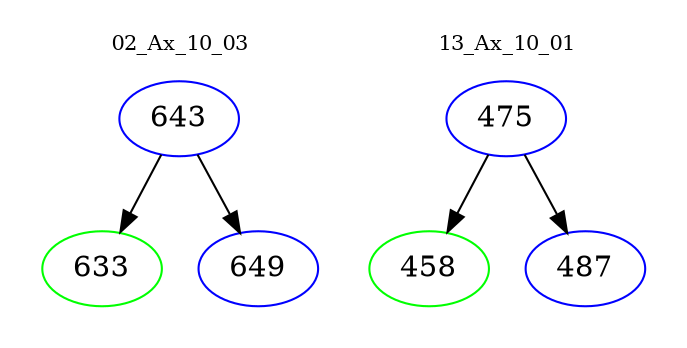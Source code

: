 digraph{
subgraph cluster_0 {
color = white
label = "02_Ax_10_03";
fontsize=10;
T0_643 [label="643", color="blue"]
T0_643 -> T0_633 [color="black"]
T0_633 [label="633", color="green"]
T0_643 -> T0_649 [color="black"]
T0_649 [label="649", color="blue"]
}
subgraph cluster_1 {
color = white
label = "13_Ax_10_01";
fontsize=10;
T1_475 [label="475", color="blue"]
T1_475 -> T1_458 [color="black"]
T1_458 [label="458", color="green"]
T1_475 -> T1_487 [color="black"]
T1_487 [label="487", color="blue"]
}
}
